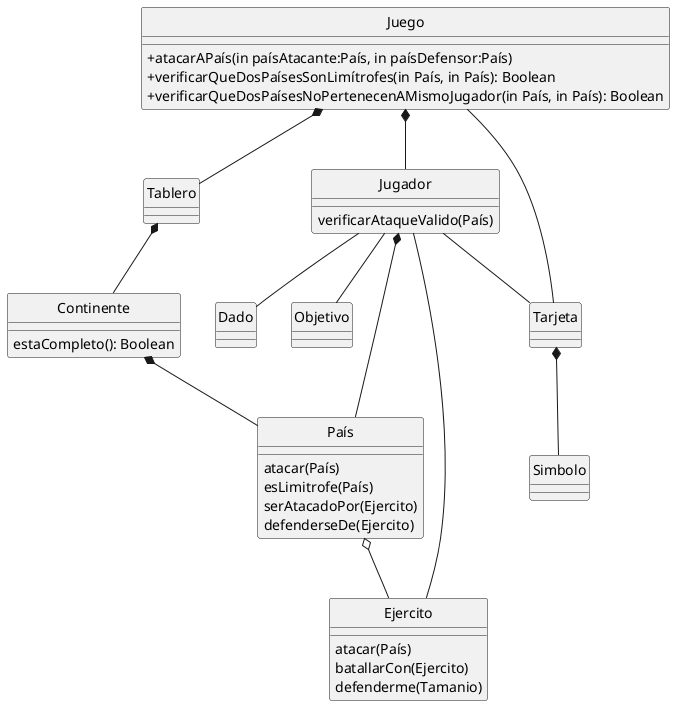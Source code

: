 @startuml Diagrama de clases
skinparam classAttributeIconSize 0
skinparam style strictuml
hide class circle
hide abstract circle


Class Juego{
  +atacarAPaís(in paísAtacante:País, in paísDefensor:País)
  +verificarQueDosPaísesSonLimítrofes(in País, in País): Boolean
  +verificarQueDosPaísesNoPertenecenAMismoJugador(in País, in País): Boolean
}
Class Tablero{

}
Class Tarjeta{

}
Class Continente{
    estaCompleto(): Boolean
}
Class Dado{

}
Class Jugador{
    verificarAtaqueValido(País)
}
Class País{
    atacar(País)
    esLimitrofe(País)
    serAtacadoPor(Ejercito)
    defenderseDe(Ejercito)
}
Class Ejercito{
    atacar(País)
    batallarCon(Ejercito)
    defenderme(Tamanio)
}
Class Objetivo{

}
Class Simbolo{

}

Juego *-- Tablero
Juego *-- Jugador
Juego -- Tarjeta
Tablero *-- Continente
Continente *-- País
País o-- Ejercito
Jugador *-- País
Jugador -- Dado
Jugador -- Ejercito
Jugador -- Objetivo
Jugador -- Tarjeta
Tarjeta *-- Simbolo

@enduml
